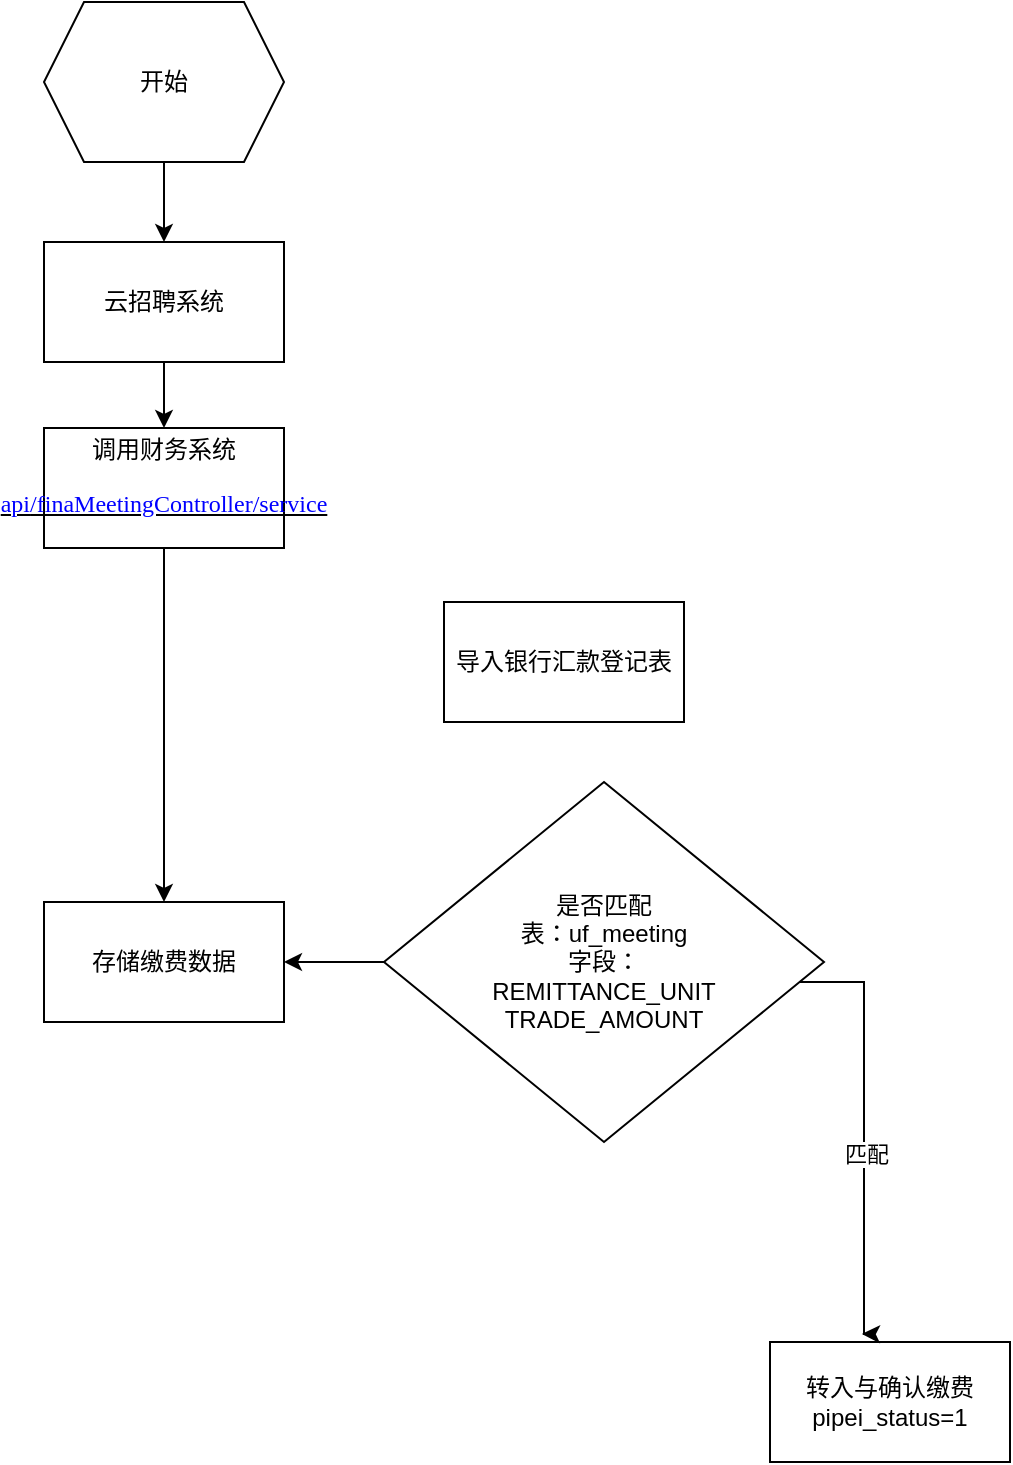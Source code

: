 <mxfile version="24.7.5">
  <diagram name="第 1 页" id="h8aLgfO00kIcLXcWK8Nq">
    <mxGraphModel dx="1434" dy="746" grid="1" gridSize="10" guides="1" tooltips="1" connect="1" arrows="1" fold="1" page="1" pageScale="1" pageWidth="827" pageHeight="1169" math="0" shadow="0">
      <root>
        <mxCell id="0" />
        <mxCell id="1" parent="0" />
        <mxCell id="QgC1mFvupAcKgu5-tBZl-14" style="edgeStyle=orthogonalEdgeStyle;rounded=0;orthogonalLoop=1;jettySize=auto;html=1;" edge="1" parent="1" source="QgC1mFvupAcKgu5-tBZl-1" target="QgC1mFvupAcKgu5-tBZl-3">
          <mxGeometry relative="1" as="geometry" />
        </mxCell>
        <mxCell id="QgC1mFvupAcKgu5-tBZl-1" value="开始" style="shape=hexagon;perimeter=hexagonPerimeter2;whiteSpace=wrap;html=1;fixedSize=1;" vertex="1" parent="1">
          <mxGeometry x="350" y="20" width="120" height="80" as="geometry" />
        </mxCell>
        <mxCell id="QgC1mFvupAcKgu5-tBZl-15" style="edgeStyle=orthogonalEdgeStyle;rounded=0;orthogonalLoop=1;jettySize=auto;html=1;" edge="1" parent="1" source="QgC1mFvupAcKgu5-tBZl-3" target="QgC1mFvupAcKgu5-tBZl-4">
          <mxGeometry relative="1" as="geometry" />
        </mxCell>
        <mxCell id="QgC1mFvupAcKgu5-tBZl-3" value="云招聘系统" style="rounded=0;whiteSpace=wrap;html=1;" vertex="1" parent="1">
          <mxGeometry x="350" y="140" width="120" height="60" as="geometry" />
        </mxCell>
        <mxCell id="QgC1mFvupAcKgu5-tBZl-12" style="edgeStyle=orthogonalEdgeStyle;rounded=0;orthogonalLoop=1;jettySize=auto;html=1;" edge="1" parent="1" source="QgC1mFvupAcKgu5-tBZl-4" target="QgC1mFvupAcKgu5-tBZl-5">
          <mxGeometry relative="1" as="geometry" />
        </mxCell>
        <mxCell id="QgC1mFvupAcKgu5-tBZl-4" value="调用财务系统&lt;div&gt;&lt;p class=&quot;MsoNormal&quot;&gt;&lt;u&gt;&lt;span style=&quot;font-family: 宋体; color: rgb(0, 0, 255);&quot; class=&quot;15&quot;&gt;&lt;font face=&quot;Times New Roman&quot;&gt;api&lt;/font&gt;&lt;/span&gt;&lt;/u&gt;&lt;u&gt;&lt;span style=&quot;font-family: &amp;quot;Times New Roman&amp;quot;; color: rgb(0, 0, 255);&quot; class=&quot;15&quot;&gt;/finaMeetingController/service&lt;/span&gt;&lt;/u&gt;&lt;/p&gt;&lt;/div&gt;" style="rounded=0;whiteSpace=wrap;html=1;" vertex="1" parent="1">
          <mxGeometry x="350" y="233" width="120" height="60" as="geometry" />
        </mxCell>
        <mxCell id="QgC1mFvupAcKgu5-tBZl-5" value="存储缴费数据" style="rounded=0;whiteSpace=wrap;html=1;" vertex="1" parent="1">
          <mxGeometry x="350" y="470" width="120" height="60" as="geometry" />
        </mxCell>
        <mxCell id="QgC1mFvupAcKgu5-tBZl-6" value="导入银行汇款登记表" style="rounded=0;whiteSpace=wrap;html=1;" vertex="1" parent="1">
          <mxGeometry x="550" y="320" width="120" height="60" as="geometry" />
        </mxCell>
        <mxCell id="QgC1mFvupAcKgu5-tBZl-13" style="edgeStyle=orthogonalEdgeStyle;rounded=0;orthogonalLoop=1;jettySize=auto;html=1;" edge="1" parent="1" source="QgC1mFvupAcKgu5-tBZl-7" target="QgC1mFvupAcKgu5-tBZl-5">
          <mxGeometry relative="1" as="geometry" />
        </mxCell>
        <mxCell id="QgC1mFvupAcKgu5-tBZl-7" value="是否匹配&lt;div&gt;&lt;div&gt;表：uf_meeting&lt;/div&gt;&lt;div&gt;字段：&lt;/div&gt;&lt;div&gt;REMITTANCE_UNIT&lt;/div&gt;&lt;div&gt;TRADE_AMOUNT&lt;/div&gt;&lt;/div&gt;" style="rhombus;whiteSpace=wrap;html=1;align=center;" vertex="1" parent="1">
          <mxGeometry x="520" y="410" width="220" height="180" as="geometry" />
        </mxCell>
        <mxCell id="QgC1mFvupAcKgu5-tBZl-9" value="转入与确认缴费&lt;div&gt;pipei_status=1&lt;br&gt;&lt;/div&gt;" style="rounded=0;whiteSpace=wrap;html=1;" vertex="1" parent="1">
          <mxGeometry x="713" y="690" width="120" height="60" as="geometry" />
        </mxCell>
        <mxCell id="QgC1mFvupAcKgu5-tBZl-10" style="edgeStyle=orthogonalEdgeStyle;rounded=0;orthogonalLoop=1;jettySize=auto;html=1;entryX=0.383;entryY=-0.067;entryDx=0;entryDy=0;entryPerimeter=0;" edge="1" parent="1" source="QgC1mFvupAcKgu5-tBZl-7" target="QgC1mFvupAcKgu5-tBZl-9">
          <mxGeometry relative="1" as="geometry">
            <Array as="points">
              <mxPoint x="760" y="510" />
              <mxPoint x="760" y="686" />
            </Array>
          </mxGeometry>
        </mxCell>
        <mxCell id="QgC1mFvupAcKgu5-tBZl-11" value="匹配" style="edgeLabel;html=1;align=center;verticalAlign=middle;resizable=0;points=[];" vertex="1" connectable="0" parent="QgC1mFvupAcKgu5-tBZl-10">
          <mxGeometry x="0.13" y="1" relative="1" as="geometry">
            <mxPoint as="offset" />
          </mxGeometry>
        </mxCell>
      </root>
    </mxGraphModel>
  </diagram>
</mxfile>
